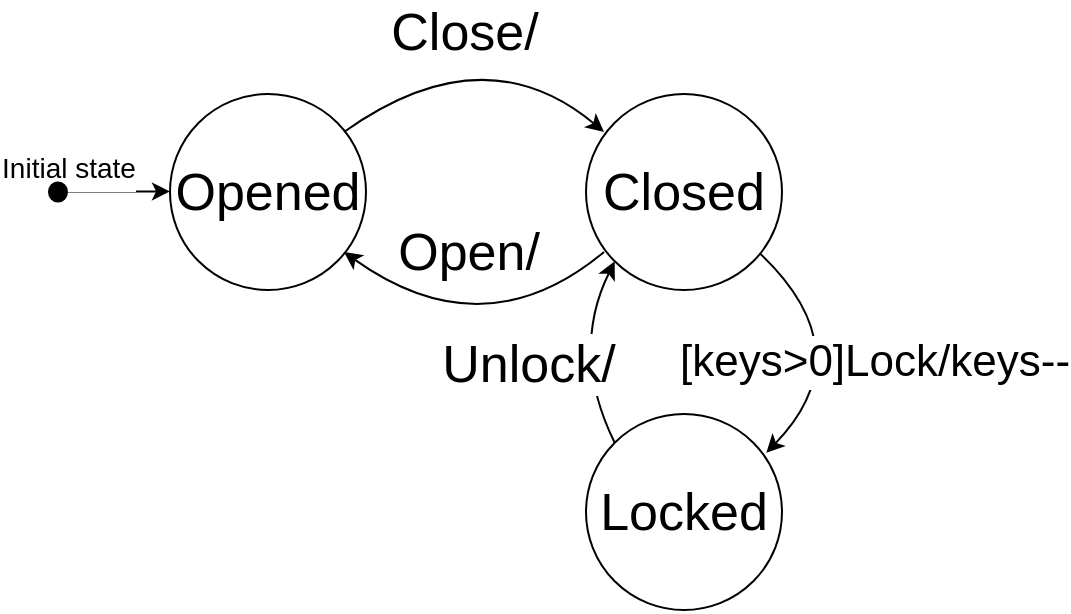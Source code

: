 <mxfile version="14.2.2" type="github">
  <diagram id="JSl66oJ0u2djA7ft1Ub_" name="Page-1">
    <mxGraphModel dx="716" dy="400" grid="0" gridSize="10" guides="1" tooltips="1" connect="1" arrows="1" fold="1" page="1" pageScale="1" pageWidth="583" pageHeight="827" math="0" shadow="0">
      <root>
        <mxCell id="0" />
        <mxCell id="1" parent="0" />
        <mxCell id="qIapIEEAtokOzcg1XCHe-5" value="" style="endArrow=classic;html=1;exitX=1;exitY=0;exitDx=0;exitDy=0;entryX=0;entryY=0;entryDx=0;entryDy=0;curved=1;" parent="1" edge="1">
          <mxGeometry width="50" height="50" relative="1" as="geometry">
            <mxPoint x="200" y="160" as="sourcePoint" />
            <mxPoint x="330" y="160" as="targetPoint" />
            <Array as="points">
              <mxPoint x="270" y="110" />
            </Array>
          </mxGeometry>
        </mxCell>
        <mxCell id="qIapIEEAtokOzcg1XCHe-16" value="Close/" style="edgeLabel;html=1;align=center;verticalAlign=middle;resizable=0;points=[];fontSize=26;" parent="qIapIEEAtokOzcg1XCHe-5" vertex="1" connectable="0">
          <mxGeometry x="-0.233" y="-12" relative="1" as="geometry">
            <mxPoint x="1.76" y="-23.15" as="offset" />
          </mxGeometry>
        </mxCell>
        <mxCell id="qIapIEEAtokOzcg1XCHe-6" value="" style="endArrow=classic;html=1;exitX=0;exitY=1;exitDx=0;exitDy=0;entryX=1;entryY=1;entryDx=0;entryDy=0;curved=1;" parent="1" edge="1">
          <mxGeometry width="50" height="50" relative="1" as="geometry">
            <mxPoint x="330" y="220" as="sourcePoint" />
            <mxPoint x="200" y="220" as="targetPoint" />
            <Array as="points">
              <mxPoint x="270" y="270" />
            </Array>
          </mxGeometry>
        </mxCell>
        <mxCell id="qIapIEEAtokOzcg1XCHe-17" value="&lt;span style=&quot;font-size: 26px&quot;&gt;Open/&lt;/span&gt;" style="edgeLabel;html=1;align=center;verticalAlign=middle;resizable=0;points=[];" parent="qIapIEEAtokOzcg1XCHe-6" vertex="1" connectable="0">
          <mxGeometry x="0.173" y="-12" relative="1" as="geometry">
            <mxPoint y="-29.83" as="offset" />
          </mxGeometry>
        </mxCell>
        <mxCell id="qIapIEEAtokOzcg1XCHe-10" value="" style="endArrow=classic;html=1;entryX=0;entryY=1;entryDx=0;entryDy=0;curved=1;exitX=0;exitY=0;exitDx=0;exitDy=0;" parent="1" source="qIapIEEAtokOzcg1XCHe-31" target="qIapIEEAtokOzcg1XCHe-27" edge="1">
          <mxGeometry width="50" height="50" relative="1" as="geometry">
            <mxPoint x="360" y="320" as="sourcePoint" />
            <mxPoint x="360" y="220" as="targetPoint" />
            <Array as="points">
              <mxPoint x="313" y="270" />
            </Array>
          </mxGeometry>
        </mxCell>
        <mxCell id="qIapIEEAtokOzcg1XCHe-21" value="&lt;font style=&quot;font-size: 26px&quot;&gt;Unlock/&lt;/font&gt;" style="edgeLabel;html=1;align=center;verticalAlign=middle;resizable=0;points=[];" parent="qIapIEEAtokOzcg1XCHe-10" vertex="1" connectable="0">
          <mxGeometry x="-0.126" y="-9" relative="1" as="geometry">
            <mxPoint x="-31.97" y="4.09" as="offset" />
          </mxGeometry>
        </mxCell>
        <mxCell id="qIapIEEAtokOzcg1XCHe-19" value="" style="endArrow=classic;html=1;exitX=0.886;exitY=0.812;exitDx=0;exitDy=0;entryX=0.92;entryY=0.198;entryDx=0;entryDy=0;curved=1;entryPerimeter=0;exitPerimeter=0;" parent="1" source="qIapIEEAtokOzcg1XCHe-27" target="qIapIEEAtokOzcg1XCHe-31" edge="1">
          <mxGeometry width="50" height="50" relative="1" as="geometry">
            <mxPoint x="420" y="220" as="sourcePoint" />
            <mxPoint x="420" y="320" as="targetPoint" />
            <Array as="points">
              <mxPoint x="460" y="270" />
            </Array>
          </mxGeometry>
        </mxCell>
        <mxCell id="qIapIEEAtokOzcg1XCHe-20" value="&lt;font style=&quot;font-size: 22px&quot;&gt;[keys&amp;gt;0]Lock/keys--&lt;/font&gt;" style="edgeLabel;html=1;align=center;verticalAlign=middle;resizable=0;points=[];" parent="qIapIEEAtokOzcg1XCHe-19" vertex="1" connectable="0">
          <mxGeometry x="-0.162" y="-23" relative="1" as="geometry">
            <mxPoint x="29.43" y="-3.31" as="offset" />
          </mxGeometry>
        </mxCell>
        <mxCell id="qIapIEEAtokOzcg1XCHe-22" value="&lt;font style=&quot;font-size: 14px&quot;&gt;Initial state&lt;/font&gt;" style="endArrow=classic;html=1;fontSize=26;entryX=0;entryY=0.5;entryDx=0;entryDy=0;" parent="1" edge="1">
          <mxGeometry x="-1" y="16" width="50" height="50" relative="1" as="geometry">
            <mxPoint x="62" y="189.71" as="sourcePoint" />
            <mxPoint x="113" y="189.71" as="targetPoint" />
            <mxPoint as="offset" />
          </mxGeometry>
        </mxCell>
        <mxCell id="qIapIEEAtokOzcg1XCHe-23" value="" style="strokeWidth=2;html=1;shape=mxgraph.flowchart.start_2;whiteSpace=wrap;fontSize=26;fillColor=#000000;" parent="1" vertex="1">
          <mxGeometry x="53" y="185.75" width="8" height="8.5" as="geometry" />
        </mxCell>
        <mxCell id="qIapIEEAtokOzcg1XCHe-24" value="Opened" style="ellipse;whiteSpace=wrap;html=1;aspect=fixed;fontSize=26;fillColor=none;" parent="1" vertex="1">
          <mxGeometry x="113" y="141" width="98" height="98" as="geometry" />
        </mxCell>
        <mxCell id="qIapIEEAtokOzcg1XCHe-27" value="Closed" style="ellipse;whiteSpace=wrap;html=1;aspect=fixed;fontSize=26;fillColor=none;" parent="1" vertex="1">
          <mxGeometry x="321" y="141" width="98" height="98" as="geometry" />
        </mxCell>
        <mxCell id="qIapIEEAtokOzcg1XCHe-31" value="Locked" style="ellipse;whiteSpace=wrap;html=1;aspect=fixed;fontSize=26;fillColor=none;" parent="1" vertex="1">
          <mxGeometry x="321" y="301" width="98" height="98" as="geometry" />
        </mxCell>
      </root>
    </mxGraphModel>
  </diagram>
</mxfile>

